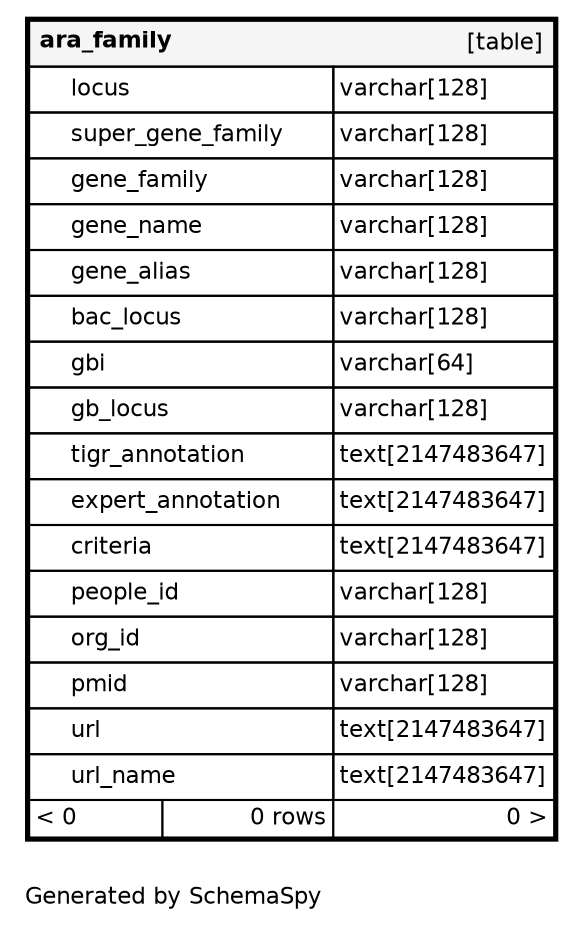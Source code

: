 digraph "oneDegreeRelationshipsDiagram" {
  graph [    rankdir="RL"    bgcolor="#ffffff"    label="\nGenerated by SchemaSpy"    labeljust="l"    nodesep="0.18"    ranksep="0.46"    fontname="Helvetica"    fontsize="11"    ration="compress"  ];  node [    fontname="Helvetica"    fontsize="11"    shape="plaintext"  ];  edge [    arrowsize="0.8"  ];
  "ara_family" [
   label=<
    <TABLE BORDER="2" CELLBORDER="1" CELLSPACING="0" BGCOLOR="#ffffff">
      <TR><TD COLSPAN="4"  BGCOLOR="#f5f5f5"><TABLE BORDER="0" CELLSPACING="0"><TR><TD ALIGN="LEFT" FIXEDSIZE="TRUE" WIDTH="69" HEIGHT="16"><B>ara_family</B></TD><TD ALIGN="RIGHT">[table]</TD></TR></TABLE></TD></TR>
      <TR><TD PORT="locus" COLSPAN="2" ALIGN="LEFT"><TABLE BORDER="0" CELLSPACING="0" ALIGN="LEFT"><TR ALIGN="LEFT"><TD ALIGN="LEFT" FIXEDSIZE="TRUE" WIDTH="15" HEIGHT="16"></TD><TD ALIGN="LEFT" FIXEDSIZE="TRUE" WIDTH="125" HEIGHT="16">locus</TD></TR></TABLE></TD><TD PORT="locus.type" ALIGN="LEFT">varchar[128]</TD></TR>
      <TR><TD PORT="super_gene_family" COLSPAN="2" ALIGN="LEFT"><TABLE BORDER="0" CELLSPACING="0" ALIGN="LEFT"><TR ALIGN="LEFT"><TD ALIGN="LEFT" FIXEDSIZE="TRUE" WIDTH="15" HEIGHT="16"></TD><TD ALIGN="LEFT" FIXEDSIZE="TRUE" WIDTH="125" HEIGHT="16">super_gene_family</TD></TR></TABLE></TD><TD PORT="super_gene_family.type" ALIGN="LEFT">varchar[128]</TD></TR>
      <TR><TD PORT="gene_family" COLSPAN="2" ALIGN="LEFT"><TABLE BORDER="0" CELLSPACING="0" ALIGN="LEFT"><TR ALIGN="LEFT"><TD ALIGN="LEFT" FIXEDSIZE="TRUE" WIDTH="15" HEIGHT="16"></TD><TD ALIGN="LEFT" FIXEDSIZE="TRUE" WIDTH="125" HEIGHT="16">gene_family</TD></TR></TABLE></TD><TD PORT="gene_family.type" ALIGN="LEFT">varchar[128]</TD></TR>
      <TR><TD PORT="gene_name" COLSPAN="2" ALIGN="LEFT"><TABLE BORDER="0" CELLSPACING="0" ALIGN="LEFT"><TR ALIGN="LEFT"><TD ALIGN="LEFT" FIXEDSIZE="TRUE" WIDTH="15" HEIGHT="16"></TD><TD ALIGN="LEFT" FIXEDSIZE="TRUE" WIDTH="125" HEIGHT="16">gene_name</TD></TR></TABLE></TD><TD PORT="gene_name.type" ALIGN="LEFT">varchar[128]</TD></TR>
      <TR><TD PORT="gene_alias" COLSPAN="2" ALIGN="LEFT"><TABLE BORDER="0" CELLSPACING="0" ALIGN="LEFT"><TR ALIGN="LEFT"><TD ALIGN="LEFT" FIXEDSIZE="TRUE" WIDTH="15" HEIGHT="16"></TD><TD ALIGN="LEFT" FIXEDSIZE="TRUE" WIDTH="125" HEIGHT="16">gene_alias</TD></TR></TABLE></TD><TD PORT="gene_alias.type" ALIGN="LEFT">varchar[128]</TD></TR>
      <TR><TD PORT="bac_locus" COLSPAN="2" ALIGN="LEFT"><TABLE BORDER="0" CELLSPACING="0" ALIGN="LEFT"><TR ALIGN="LEFT"><TD ALIGN="LEFT" FIXEDSIZE="TRUE" WIDTH="15" HEIGHT="16"></TD><TD ALIGN="LEFT" FIXEDSIZE="TRUE" WIDTH="125" HEIGHT="16">bac_locus</TD></TR></TABLE></TD><TD PORT="bac_locus.type" ALIGN="LEFT">varchar[128]</TD></TR>
      <TR><TD PORT="gbi" COLSPAN="2" ALIGN="LEFT"><TABLE BORDER="0" CELLSPACING="0" ALIGN="LEFT"><TR ALIGN="LEFT"><TD ALIGN="LEFT" FIXEDSIZE="TRUE" WIDTH="15" HEIGHT="16"></TD><TD ALIGN="LEFT" FIXEDSIZE="TRUE" WIDTH="125" HEIGHT="16">gbi</TD></TR></TABLE></TD><TD PORT="gbi.type" ALIGN="LEFT">varchar[64]</TD></TR>
      <TR><TD PORT="gb_locus" COLSPAN="2" ALIGN="LEFT"><TABLE BORDER="0" CELLSPACING="0" ALIGN="LEFT"><TR ALIGN="LEFT"><TD ALIGN="LEFT" FIXEDSIZE="TRUE" WIDTH="15" HEIGHT="16"></TD><TD ALIGN="LEFT" FIXEDSIZE="TRUE" WIDTH="125" HEIGHT="16">gb_locus</TD></TR></TABLE></TD><TD PORT="gb_locus.type" ALIGN="LEFT">varchar[128]</TD></TR>
      <TR><TD PORT="tigr_annotation" COLSPAN="2" ALIGN="LEFT"><TABLE BORDER="0" CELLSPACING="0" ALIGN="LEFT"><TR ALIGN="LEFT"><TD ALIGN="LEFT" FIXEDSIZE="TRUE" WIDTH="15" HEIGHT="16"></TD><TD ALIGN="LEFT" FIXEDSIZE="TRUE" WIDTH="125" HEIGHT="16">tigr_annotation</TD></TR></TABLE></TD><TD PORT="tigr_annotation.type" ALIGN="LEFT">text[2147483647]</TD></TR>
      <TR><TD PORT="expert_annotation" COLSPAN="2" ALIGN="LEFT"><TABLE BORDER="0" CELLSPACING="0" ALIGN="LEFT"><TR ALIGN="LEFT"><TD ALIGN="LEFT" FIXEDSIZE="TRUE" WIDTH="15" HEIGHT="16"></TD><TD ALIGN="LEFT" FIXEDSIZE="TRUE" WIDTH="125" HEIGHT="16">expert_annotation</TD></TR></TABLE></TD><TD PORT="expert_annotation.type" ALIGN="LEFT">text[2147483647]</TD></TR>
      <TR><TD PORT="criteria" COLSPAN="2" ALIGN="LEFT"><TABLE BORDER="0" CELLSPACING="0" ALIGN="LEFT"><TR ALIGN="LEFT"><TD ALIGN="LEFT" FIXEDSIZE="TRUE" WIDTH="15" HEIGHT="16"></TD><TD ALIGN="LEFT" FIXEDSIZE="TRUE" WIDTH="125" HEIGHT="16">criteria</TD></TR></TABLE></TD><TD PORT="criteria.type" ALIGN="LEFT">text[2147483647]</TD></TR>
      <TR><TD PORT="people_id" COLSPAN="2" ALIGN="LEFT"><TABLE BORDER="0" CELLSPACING="0" ALIGN="LEFT"><TR ALIGN="LEFT"><TD ALIGN="LEFT" FIXEDSIZE="TRUE" WIDTH="15" HEIGHT="16"></TD><TD ALIGN="LEFT" FIXEDSIZE="TRUE" WIDTH="125" HEIGHT="16">people_id</TD></TR></TABLE></TD><TD PORT="people_id.type" ALIGN="LEFT">varchar[128]</TD></TR>
      <TR><TD PORT="org_id" COLSPAN="2" ALIGN="LEFT"><TABLE BORDER="0" CELLSPACING="0" ALIGN="LEFT"><TR ALIGN="LEFT"><TD ALIGN="LEFT" FIXEDSIZE="TRUE" WIDTH="15" HEIGHT="16"></TD><TD ALIGN="LEFT" FIXEDSIZE="TRUE" WIDTH="125" HEIGHT="16">org_id</TD></TR></TABLE></TD><TD PORT="org_id.type" ALIGN="LEFT">varchar[128]</TD></TR>
      <TR><TD PORT="pmid" COLSPAN="2" ALIGN="LEFT"><TABLE BORDER="0" CELLSPACING="0" ALIGN="LEFT"><TR ALIGN="LEFT"><TD ALIGN="LEFT" FIXEDSIZE="TRUE" WIDTH="15" HEIGHT="16"></TD><TD ALIGN="LEFT" FIXEDSIZE="TRUE" WIDTH="125" HEIGHT="16">pmid</TD></TR></TABLE></TD><TD PORT="pmid.type" ALIGN="LEFT">varchar[128]</TD></TR>
      <TR><TD PORT="url" COLSPAN="2" ALIGN="LEFT"><TABLE BORDER="0" CELLSPACING="0" ALIGN="LEFT"><TR ALIGN="LEFT"><TD ALIGN="LEFT" FIXEDSIZE="TRUE" WIDTH="15" HEIGHT="16"></TD><TD ALIGN="LEFT" FIXEDSIZE="TRUE" WIDTH="125" HEIGHT="16">url</TD></TR></TABLE></TD><TD PORT="url.type" ALIGN="LEFT">text[2147483647]</TD></TR>
      <TR><TD PORT="url_name" COLSPAN="2" ALIGN="LEFT"><TABLE BORDER="0" CELLSPACING="0" ALIGN="LEFT"><TR ALIGN="LEFT"><TD ALIGN="LEFT" FIXEDSIZE="TRUE" WIDTH="15" HEIGHT="16"></TD><TD ALIGN="LEFT" FIXEDSIZE="TRUE" WIDTH="125" HEIGHT="16">url_name</TD></TR></TABLE></TD><TD PORT="url_name.type" ALIGN="LEFT">text[2147483647]</TD></TR>
      <TR><TD ALIGN="LEFT" BGCOLOR="#ffffff">&lt; 0</TD><TD ALIGN="RIGHT" BGCOLOR="#ffffff">0 rows</TD><TD ALIGN="RIGHT" BGCOLOR="#ffffff">0 &gt;</TD></TR>
    </TABLE>>
    URL="ara_family.html"
    target="_top"
    tooltip="ara_family"
  ];
}
